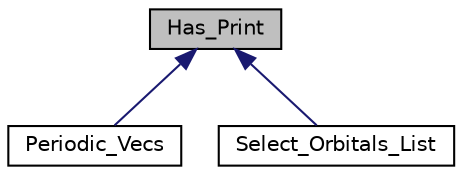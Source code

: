 digraph "Has_Print"
{
  edge [fontname="Helvetica",fontsize="10",labelfontname="Helvetica",labelfontsize="10"];
  node [fontname="Helvetica",fontsize="10",shape=record];
  Node1 [label="Has_Print",height=0.2,width=0.4,color="black", fillcolor="grey75", style="filled", fontcolor="black"];
  Node1 -> Node2 [dir="back",color="midnightblue",fontsize="10",style="solid",fontname="Helvetica"];
  Node2 [label="Periodic_Vecs",height=0.2,width=0.4,color="black", fillcolor="white", style="filled",URL="$classPeriodic__Vecs.html"];
  Node1 -> Node3 [dir="back",color="midnightblue",fontsize="10",style="solid",fontname="Helvetica"];
  Node3 [label="Select_Orbitals_List",height=0.2,width=0.4,color="black", fillcolor="white", style="filled",URL="$classSelect__Orbitals__List.html"];
}
